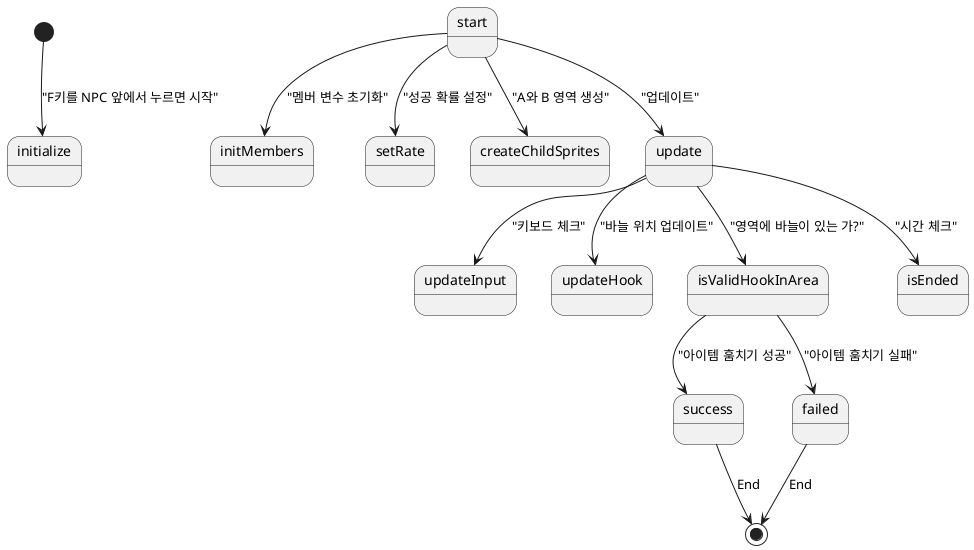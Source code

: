 @startuml flowchart

[*] --> initialize: "F키를 NPC 앞에서 누르면 시작"
start --> initMembers: "멤버 변수 초기화"
start --> setRate: "성공 확률 설정"
start --> createChildSprites: "A와 B 영역 생성"
start --> update: "업데이트"
update --> updateInput: "키보드 체크"
update --> updateHook: "바늘 위치 업데이트"
update --> isValidHookInArea: "영역에 바늘이 있는 가?"
update --> isEnded: "시간 체크"
isValidHookInArea --> success: "아이템 훔치기 성공"
isValidHookInArea --> failed: "아이템 훔치기 실패"
success --> [*]: End
failed --> [*]: End

@enduml


